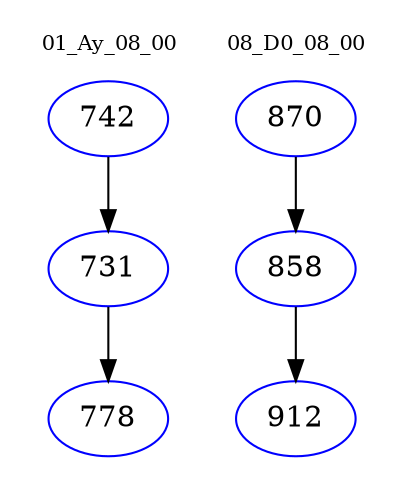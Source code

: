 digraph{
subgraph cluster_0 {
color = white
label = "01_Ay_08_00";
fontsize=10;
T0_742 [label="742", color="blue"]
T0_742 -> T0_731 [color="black"]
T0_731 [label="731", color="blue"]
T0_731 -> T0_778 [color="black"]
T0_778 [label="778", color="blue"]
}
subgraph cluster_1 {
color = white
label = "08_D0_08_00";
fontsize=10;
T1_870 [label="870", color="blue"]
T1_870 -> T1_858 [color="black"]
T1_858 [label="858", color="blue"]
T1_858 -> T1_912 [color="black"]
T1_912 [label="912", color="blue"]
}
}
